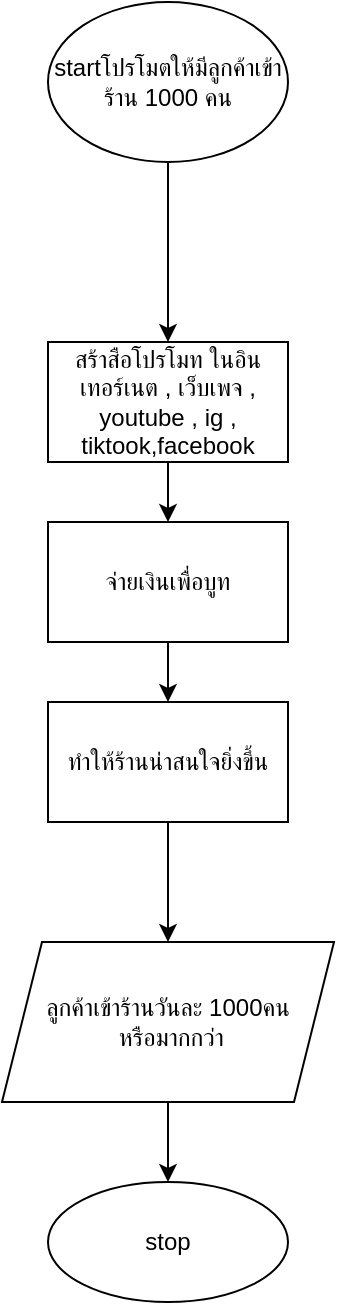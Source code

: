 <mxfile version="20.3.0" type="device"><diagram id="1ERvhuDt1BRJBw_YlMwH" name="Page-1"><mxGraphModel dx="1197" dy="600" grid="1" gridSize="10" guides="1" tooltips="1" connect="1" arrows="1" fold="1" page="1" pageScale="1" pageWidth="827" pageHeight="1169" math="0" shadow="0"><root><mxCell id="0"/><mxCell id="1" parent="0"/><mxCell id="drBWJkkmA40z05QmEAE3-16" value="" style="edgeStyle=orthogonalEdgeStyle;rounded=0;orthogonalLoop=1;jettySize=auto;html=1;" edge="1" parent="1" source="drBWJkkmA40z05QmEAE3-14" target="drBWJkkmA40z05QmEAE3-15"><mxGeometry relative="1" as="geometry"/></mxCell><mxCell id="drBWJkkmA40z05QmEAE3-14" value="startโปรโมตให้มีลูกค้าเข้าร้าน 1000 คน" style="ellipse;whiteSpace=wrap;html=1;" vertex="1" parent="1"><mxGeometry x="354" y="150" width="120" height="80" as="geometry"/></mxCell><mxCell id="drBWJkkmA40z05QmEAE3-18" value="" style="edgeStyle=orthogonalEdgeStyle;rounded=0;orthogonalLoop=1;jettySize=auto;html=1;" edge="1" parent="1" source="drBWJkkmA40z05QmEAE3-15" target="drBWJkkmA40z05QmEAE3-17"><mxGeometry relative="1" as="geometry"/></mxCell><mxCell id="drBWJkkmA40z05QmEAE3-15" value="สร้าสือโปรโมท ในอินเทอร์เนต , เว็บเพจ , youtube , ig , tiktook,facebook" style="whiteSpace=wrap;html=1;" vertex="1" parent="1"><mxGeometry x="354" y="320" width="120" height="60" as="geometry"/></mxCell><mxCell id="drBWJkkmA40z05QmEAE3-20" value="" style="edgeStyle=orthogonalEdgeStyle;rounded=0;orthogonalLoop=1;jettySize=auto;html=1;" edge="1" parent="1" source="drBWJkkmA40z05QmEAE3-17" target="drBWJkkmA40z05QmEAE3-19"><mxGeometry relative="1" as="geometry"/></mxCell><mxCell id="drBWJkkmA40z05QmEAE3-17" value="จ่ายเงินเพื่อบูท" style="whiteSpace=wrap;html=1;" vertex="1" parent="1"><mxGeometry x="354" y="410" width="120" height="60" as="geometry"/></mxCell><mxCell id="drBWJkkmA40z05QmEAE3-22" value="" style="edgeStyle=orthogonalEdgeStyle;rounded=0;orthogonalLoop=1;jettySize=auto;html=1;" edge="1" parent="1" source="drBWJkkmA40z05QmEAE3-19" target="drBWJkkmA40z05QmEAE3-21"><mxGeometry relative="1" as="geometry"/></mxCell><mxCell id="drBWJkkmA40z05QmEAE3-19" value="ทำให้ร้านน่าสนใจยิ่งขึ้น" style="whiteSpace=wrap;html=1;" vertex="1" parent="1"><mxGeometry x="354" y="500" width="120" height="60" as="geometry"/></mxCell><mxCell id="drBWJkkmA40z05QmEAE3-24" value="" style="edgeStyle=orthogonalEdgeStyle;rounded=0;orthogonalLoop=1;jettySize=auto;html=1;" edge="1" parent="1" source="drBWJkkmA40z05QmEAE3-21" target="drBWJkkmA40z05QmEAE3-23"><mxGeometry relative="1" as="geometry"/></mxCell><mxCell id="drBWJkkmA40z05QmEAE3-21" value="ลูกค้าเข้าร้านวันละ 1000คน&lt;br&gt;&amp;nbsp;หรือมากกว่า" style="shape=parallelogram;perimeter=parallelogramPerimeter;whiteSpace=wrap;html=1;fixedSize=1;" vertex="1" parent="1"><mxGeometry x="331" y="620" width="166" height="80" as="geometry"/></mxCell><mxCell id="drBWJkkmA40z05QmEAE3-23" value="stop" style="ellipse;whiteSpace=wrap;html=1;" vertex="1" parent="1"><mxGeometry x="354" y="740" width="120" height="60" as="geometry"/></mxCell></root></mxGraphModel></diagram></mxfile>